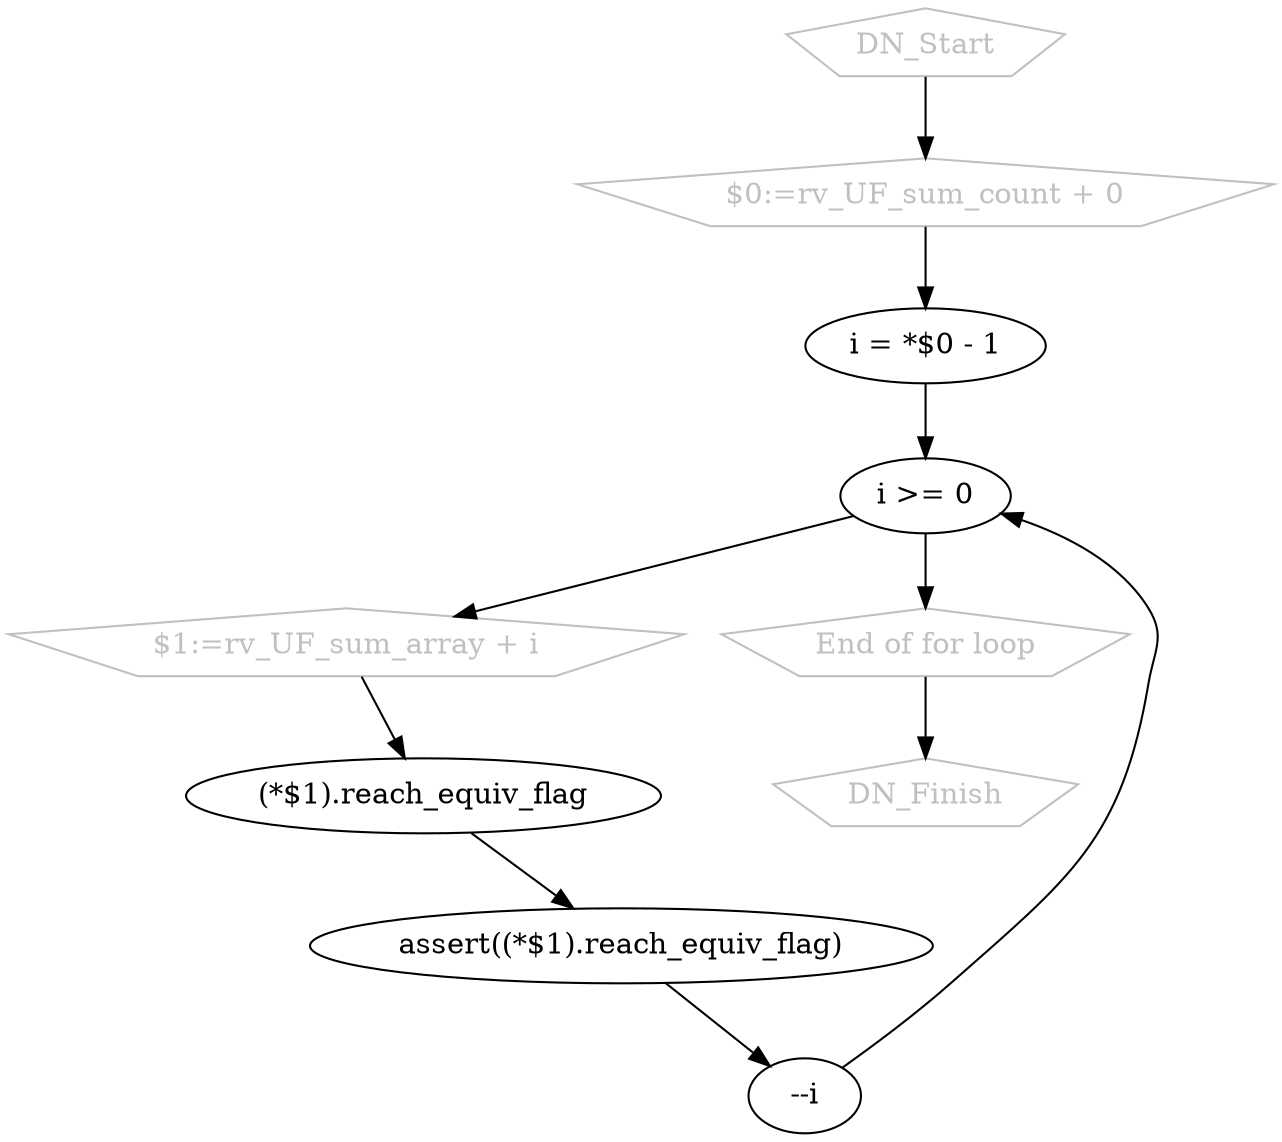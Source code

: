 digraph G{
0 [ label = "DN_Start" , fontcolor = "grey" , shape = "pentagon" , color = "grey" ];
2 [ label = "$0:=rv_UF_sum_count + 0" , fontcolor = "grey" , shape = "pentagon" , color = "grey" ];
3 [ label = "i = *$0 - 1" ];
5 [ label = "i >= 0" ];
6 [ label = "$1:=rv_UF_sum_array + i" , fontcolor = "grey" , shape = "pentagon" , color = "grey" ];
7 [ label = "(*$1).reach_equiv_flag" ];
8 [ label = "assert((*$1).reach_equiv_flag)" ];
10 [ label = "--i" ];
11 [ label = "End of for loop" , fontcolor = "grey" , shape = "pentagon" , color = "grey" ];
12 [ label = "DN_Finish" , fontcolor = "grey" , shape = "pentagon" , color = "grey" ];
0->2;
2->3;
3->5;
10->5;
5->6;
6->7;
7->8;
8->10;
5->11;
11->12;
}
